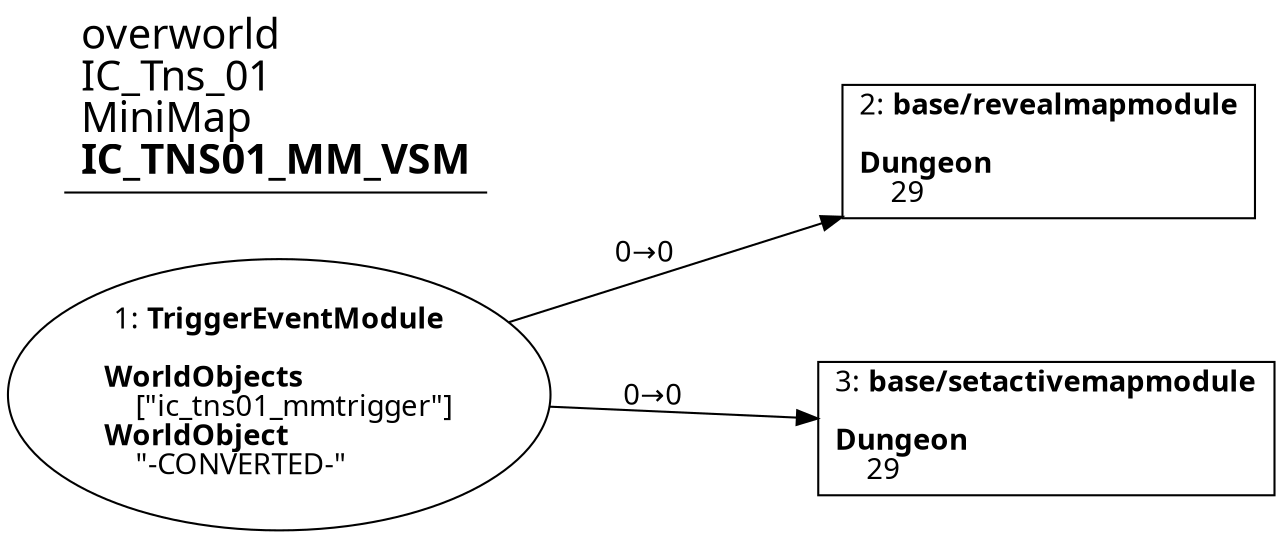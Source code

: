 digraph {
    layout = fdp;
    overlap = prism;
    sep = "+16";
    splines = spline;

    node [ shape = box ];

    graph [ fontname = "Segoe UI" ];
    node [ fontname = "Segoe UI" ];
    edge [ fontname = "Segoe UI" ];

    1 [ label = <1: <b>TriggerEventModule</b><br/><br/><b>WorldObjects</b><br align="left"/>    [&quot;ic_tns01_mmtrigger&quot;]<br align="left"/><b>WorldObject</b><br align="left"/>    &quot;-CONVERTED-&quot;<br align="left"/>> ];
    1 [ shape = oval ]
    1 [ pos = "0.19500001,-0.215!" ];
    1 -> 2 [ label = "0→0" ];
    1 -> 3 [ label = "0→0" ];

    2 [ label = <2: <b>base/revealmapmodule</b><br/><br/><b>Dungeon</b><br align="left"/>    29<br align="left"/>> ];
    2 [ pos = "0.523,-0.132!" ];

    3 [ label = <3: <b>base/setactivemapmodule</b><br/><br/><b>Dungeon</b><br align="left"/>    29<br align="left"/>> ];
    3 [ pos = "0.522,-0.25!" ];

    title [ pos = "0.194,-0.13100001!" ];
    title [ shape = underline ];
    title [ label = <<font point-size="20">overworld<br align="left"/>IC_Tns_01<br align="left"/>MiniMap<br align="left"/><b>IC_TNS01_MM_VSM</b><br align="left"/></font>> ];
}
